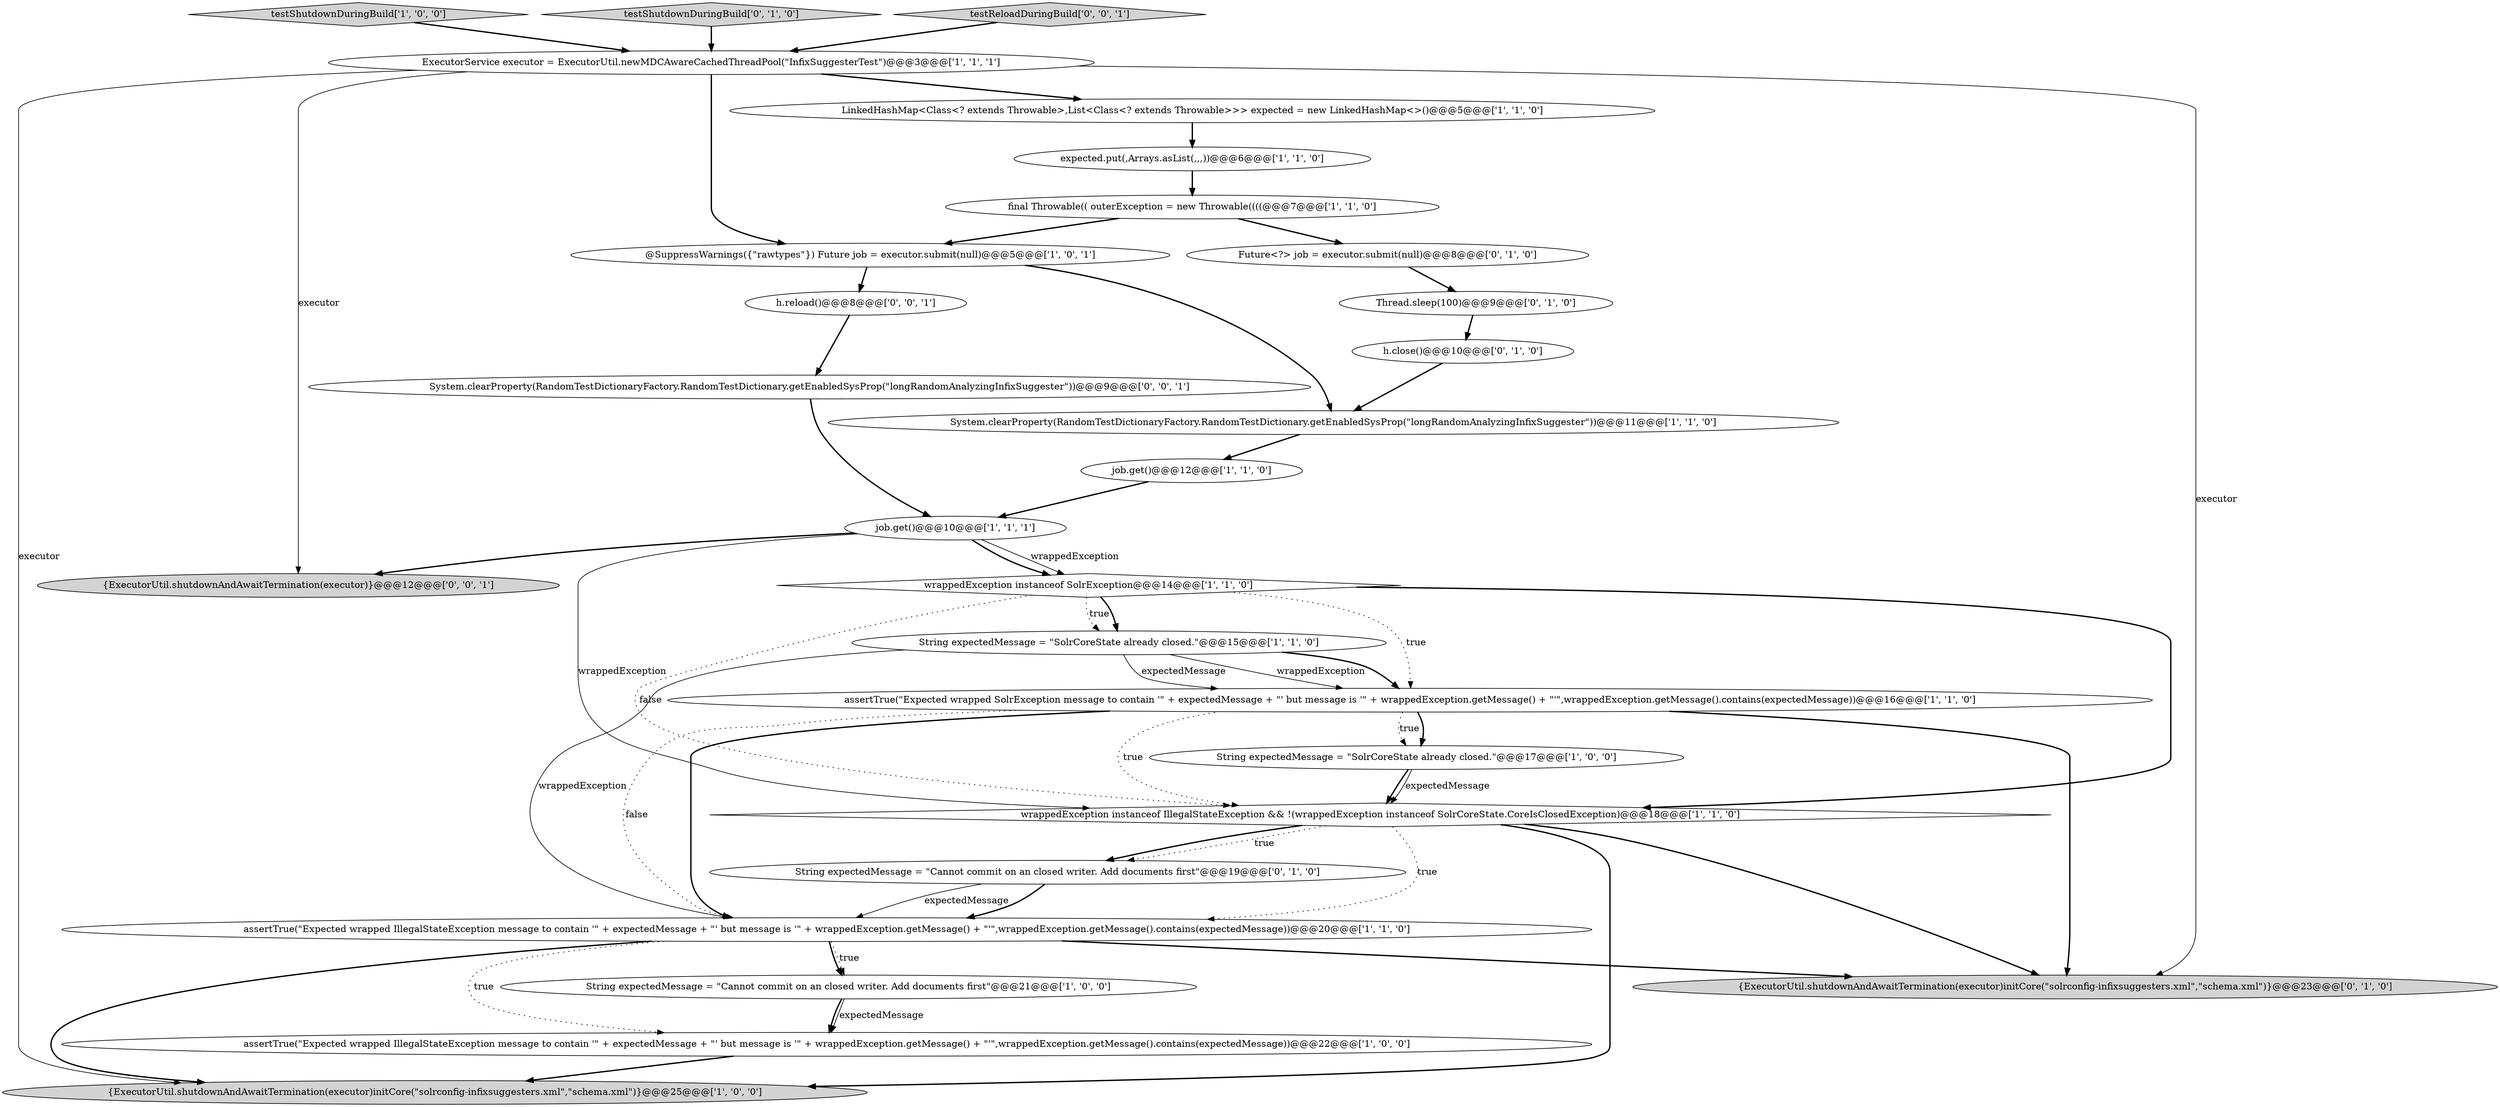 digraph {
1 [style = filled, label = "wrappedException instanceof IllegalStateException && !(wrappedException instanceof SolrCoreState.CoreIsClosedException)@@@18@@@['1', '1', '0']", fillcolor = white, shape = diamond image = "AAA0AAABBB1BBB"];
25 [style = filled, label = "System.clearProperty(RandomTestDictionaryFactory.RandomTestDictionary.getEnabledSysProp(\"longRandomAnalyzingInfixSuggester\"))@@@9@@@['0', '0', '1']", fillcolor = white, shape = ellipse image = "AAA0AAABBB3BBB"];
12 [style = filled, label = "String expectedMessage = \"SolrCoreState already closed.\"@@@17@@@['1', '0', '0']", fillcolor = white, shape = ellipse image = "AAA0AAABBB1BBB"];
17 [style = filled, label = "LinkedHashMap<Class<? extends Throwable>,List<Class<? extends Throwable>>> expected = new LinkedHashMap<>()@@@5@@@['1', '1', '0']", fillcolor = white, shape = ellipse image = "AAA0AAABBB1BBB"];
8 [style = filled, label = "assertTrue(\"Expected wrapped SolrException message to contain '\" + expectedMessage + \"' but message is '\" + wrappedException.getMessage() + \"'\",wrappedException.getMessage().contains(expectedMessage))@@@16@@@['1', '1', '0']", fillcolor = white, shape = ellipse image = "AAA0AAABBB1BBB"];
26 [style = filled, label = "h.reload()@@@8@@@['0', '0', '1']", fillcolor = white, shape = ellipse image = "AAA0AAABBB3BBB"];
4 [style = filled, label = "testShutdownDuringBuild['1', '0', '0']", fillcolor = lightgray, shape = diamond image = "AAA0AAABBB1BBB"];
23 [style = filled, label = "String expectedMessage = \"Cannot commit on an closed writer. Add documents first\"@@@19@@@['0', '1', '0']", fillcolor = white, shape = ellipse image = "AAA0AAABBB2BBB"];
16 [style = filled, label = "assertTrue(\"Expected wrapped IllegalStateException message to contain '\" + expectedMessage + \"' but message is '\" + wrappedException.getMessage() + \"'\",wrappedException.getMessage().contains(expectedMessage))@@@20@@@['1', '1', '0']", fillcolor = white, shape = ellipse image = "AAA0AAABBB1BBB"];
13 [style = filled, label = "assertTrue(\"Expected wrapped IllegalStateException message to contain '\" + expectedMessage + \"' but message is '\" + wrappedException.getMessage() + \"'\",wrappedException.getMessage().contains(expectedMessage))@@@22@@@['1', '0', '0']", fillcolor = white, shape = ellipse image = "AAA0AAABBB1BBB"];
21 [style = filled, label = "Future<?> job = executor.submit(null)@@@8@@@['0', '1', '0']", fillcolor = white, shape = ellipse image = "AAA0AAABBB2BBB"];
10 [style = filled, label = "{ExecutorUtil.shutdownAndAwaitTermination(executor)initCore(\"solrconfig-infixsuggesters.xml\",\"schema.xml\")}@@@25@@@['1', '0', '0']", fillcolor = lightgray, shape = ellipse image = "AAA0AAABBB1BBB"];
22 [style = filled, label = "h.close()@@@10@@@['0', '1', '0']", fillcolor = white, shape = ellipse image = "AAA0AAABBB2BBB"];
3 [style = filled, label = "@SuppressWarnings({\"rawtypes\"}) Future job = executor.submit(null)@@@5@@@['1', '0', '1']", fillcolor = white, shape = ellipse image = "AAA0AAABBB1BBB"];
15 [style = filled, label = "wrappedException instanceof SolrException@@@14@@@['1', '1', '0']", fillcolor = white, shape = diamond image = "AAA0AAABBB1BBB"];
11 [style = filled, label = "ExecutorService executor = ExecutorUtil.newMDCAwareCachedThreadPool(\"InfixSuggesterTest\")@@@3@@@['1', '1', '1']", fillcolor = white, shape = ellipse image = "AAA0AAABBB1BBB"];
5 [style = filled, label = "String expectedMessage = \"SolrCoreState already closed.\"@@@15@@@['1', '1', '0']", fillcolor = white, shape = ellipse image = "AAA0AAABBB1BBB"];
27 [style = filled, label = "{ExecutorUtil.shutdownAndAwaitTermination(executor)}@@@12@@@['0', '0', '1']", fillcolor = lightgray, shape = ellipse image = "AAA0AAABBB3BBB"];
19 [style = filled, label = "testShutdownDuringBuild['0', '1', '0']", fillcolor = lightgray, shape = diamond image = "AAA0AAABBB2BBB"];
6 [style = filled, label = "String expectedMessage = \"Cannot commit on an closed writer. Add documents first\"@@@21@@@['1', '0', '0']", fillcolor = white, shape = ellipse image = "AAA0AAABBB1BBB"];
20 [style = filled, label = "Thread.sleep(100)@@@9@@@['0', '1', '0']", fillcolor = white, shape = ellipse image = "AAA0AAABBB2BBB"];
7 [style = filled, label = "job.get()@@@12@@@['1', '1', '0']", fillcolor = white, shape = ellipse image = "AAA0AAABBB1BBB"];
24 [style = filled, label = "testReloadDuringBuild['0', '0', '1']", fillcolor = lightgray, shape = diamond image = "AAA0AAABBB3BBB"];
2 [style = filled, label = "expected.put(,Arrays.asList(,,,))@@@6@@@['1', '1', '0']", fillcolor = white, shape = ellipse image = "AAA0AAABBB1BBB"];
0 [style = filled, label = "final Throwable(( outerException = new Throwable((((@@@7@@@['1', '1', '0']", fillcolor = white, shape = ellipse image = "AAA0AAABBB1BBB"];
9 [style = filled, label = "System.clearProperty(RandomTestDictionaryFactory.RandomTestDictionary.getEnabledSysProp(\"longRandomAnalyzingInfixSuggester\"))@@@11@@@['1', '1', '0']", fillcolor = white, shape = ellipse image = "AAA0AAABBB1BBB"];
14 [style = filled, label = "job.get()@@@10@@@['1', '1', '1']", fillcolor = white, shape = ellipse image = "AAA0AAABBB1BBB"];
18 [style = filled, label = "{ExecutorUtil.shutdownAndAwaitTermination(executor)initCore(\"solrconfig-infixsuggesters.xml\",\"schema.xml\")}@@@23@@@['0', '1', '0']", fillcolor = lightgray, shape = ellipse image = "AAA0AAABBB2BBB"];
8->16 [style = bold, label=""];
14->27 [style = bold, label=""];
11->3 [style = bold, label=""];
5->8 [style = solid, label="wrappedException"];
5->8 [style = bold, label=""];
15->1 [style = bold, label=""];
1->10 [style = bold, label=""];
8->12 [style = bold, label=""];
11->10 [style = solid, label="executor"];
3->26 [style = bold, label=""];
11->18 [style = solid, label="executor"];
5->8 [style = solid, label="expectedMessage"];
16->18 [style = bold, label=""];
4->11 [style = bold, label=""];
23->16 [style = solid, label="expectedMessage"];
20->22 [style = bold, label=""];
25->14 [style = bold, label=""];
12->1 [style = bold, label=""];
23->16 [style = bold, label=""];
24->11 [style = bold, label=""];
14->1 [style = solid, label="wrappedException"];
6->13 [style = bold, label=""];
1->18 [style = bold, label=""];
0->3 [style = bold, label=""];
14->15 [style = solid, label="wrappedException"];
16->13 [style = dotted, label="true"];
11->17 [style = bold, label=""];
1->23 [style = bold, label=""];
5->16 [style = solid, label="wrappedException"];
22->9 [style = bold, label=""];
15->1 [style = dotted, label="false"];
16->10 [style = bold, label=""];
16->6 [style = dotted, label="true"];
7->14 [style = bold, label=""];
12->1 [style = solid, label="expectedMessage"];
1->23 [style = dotted, label="true"];
8->18 [style = bold, label=""];
15->8 [style = dotted, label="true"];
26->25 [style = bold, label=""];
6->13 [style = solid, label="expectedMessage"];
15->5 [style = dotted, label="true"];
21->20 [style = bold, label=""];
19->11 [style = bold, label=""];
11->27 [style = solid, label="executor"];
3->9 [style = bold, label=""];
0->21 [style = bold, label=""];
16->6 [style = bold, label=""];
15->5 [style = bold, label=""];
8->16 [style = dotted, label="false"];
1->16 [style = dotted, label="true"];
2->0 [style = bold, label=""];
13->10 [style = bold, label=""];
14->15 [style = bold, label=""];
8->1 [style = dotted, label="true"];
8->12 [style = dotted, label="true"];
17->2 [style = bold, label=""];
9->7 [style = bold, label=""];
}
